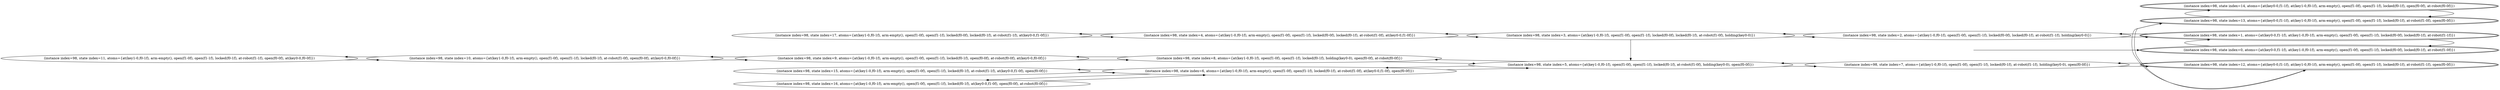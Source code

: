 digraph {
rankdir="LR"
s11[label="(instance index=98, state index=11, atoms={at(key1-0,f0-1f), arm-empty(), open(f1-0f), open(f1-1f), locked(f0-1f), at-robot(f1-1f), open(f0-0f), at(key0-0,f0-0f)})"]
s10[label="(instance index=98, state index=10, atoms={at(key1-0,f0-1f), arm-empty(), open(f1-0f), open(f1-1f), locked(f0-1f), at-robot(f1-0f), open(f0-0f), at(key0-0,f0-0f)})"]
s17[label="(instance index=98, state index=17, atoms={at(key1-0,f0-1f), arm-empty(), open(f1-0f), open(f1-1f), locked(f0-0f), locked(f0-1f), at-robot(f1-1f), at(key0-0,f1-0f)})"]
s9[label="(instance index=98, state index=9, atoms={at(key1-0,f0-1f), arm-empty(), open(f1-0f), open(f1-1f), locked(f0-1f), open(f0-0f), at-robot(f0-0f), at(key0-0,f0-0f)})"]
s16[label="(instance index=98, state index=16, atoms={at(key1-0,f0-1f), arm-empty(), open(f1-0f), open(f1-1f), locked(f0-1f), at(key0-0,f1-0f), open(f0-0f), at-robot(f0-0f)})"]
s15[label="(instance index=98, state index=15, atoms={at(key1-0,f0-1f), arm-empty(), open(f1-0f), open(f1-1f), locked(f0-1f), at-robot(f1-1f), at(key0-0,f1-0f), open(f0-0f)})"]
s6[label="(instance index=98, state index=6, atoms={at(key1-0,f0-1f), arm-empty(), open(f1-0f), open(f1-1f), locked(f0-1f), at-robot(f1-0f), at(key0-0,f1-0f), open(f0-0f)})"]
s8[label="(instance index=98, state index=8, atoms={at(key1-0,f0-1f), open(f1-0f), open(f1-1f), locked(f0-1f), holding(key0-0), open(f0-0f), at-robot(f0-0f)})"]
s4[label="(instance index=98, state index=4, atoms={at(key1-0,f0-1f), arm-empty(), open(f1-0f), open(f1-1f), locked(f0-0f), locked(f0-1f), at-robot(f1-0f), at(key0-0,f1-0f)})"]
s5[label="(instance index=98, state index=5, atoms={at(key1-0,f0-1f), open(f1-0f), open(f1-1f), locked(f0-1f), at-robot(f1-0f), holding(key0-0), open(f0-0f)})"]
s3[label="(instance index=98, state index=3, atoms={at(key1-0,f0-1f), open(f1-0f), open(f1-1f), locked(f0-0f), locked(f0-1f), at-robot(f1-0f), holding(key0-0)})"]
s7[label="(instance index=98, state index=7, atoms={at(key1-0,f0-1f), open(f1-0f), open(f1-1f), locked(f0-1f), at-robot(f1-1f), holding(key0-0), open(f0-0f)})"]
s2[label="(instance index=98, state index=2, atoms={at(key1-0,f0-1f), open(f1-0f), open(f1-1f), locked(f0-0f), locked(f0-1f), at-robot(f1-1f), holding(key0-0)})"]
s14[peripheries=2,label="(instance index=98, state index=14, atoms={at(key0-0,f1-1f), at(key1-0,f0-1f), arm-empty(), open(f1-0f), open(f1-1f), locked(f0-1f), open(f0-0f), at-robot(f0-0f)})"]
s1[peripheries=2,label="(instance index=98, state index=1, atoms={at(key0-0,f1-1f), at(key1-0,f0-1f), arm-empty(), open(f1-0f), open(f1-1f), locked(f0-0f), locked(f0-1f), at-robot(f1-1f)})"]
s13[peripheries=2,label="(instance index=98, state index=13, atoms={at(key0-0,f1-1f), at(key1-0,f0-1f), arm-empty(), open(f1-0f), open(f1-1f), locked(f0-1f), at-robot(f1-0f), open(f0-0f)})"]
s0[peripheries=2,label="(instance index=98, state index=0, atoms={at(key0-0,f1-1f), at(key1-0,f0-1f), arm-empty(), open(f1-0f), open(f1-1f), locked(f0-0f), locked(f0-1f), at-robot(f1-0f)})"]
s12[peripheries=2,label="(instance index=98, state index=12, atoms={at(key0-0,f1-1f), at(key1-0,f0-1f), arm-empty(), open(f1-0f), open(f1-1f), locked(f0-1f), at-robot(f1-1f), open(f0-0f)})"]
Dangling [ label = "", style = invis ]
{ rank = same; Dangling }
Dangling -> s0
{ rank = same; s0}
{ rank = same; s10}
{ rank = same; s17,s9,s16,s15}
{ rank = same; s6,s8,s4}
{ rank = same; s5,s3}
{ rank = same; s7,s2}
{ rank = same; s14,s1,s13,s0,s12}
{
s11->s10
}
{
s10->s11
s10->s9
}
{
s17->s4
s9->s10
s9->s8
s16->s6
s15->s6
}
{
s6->s15
s6->s5
s6->s16
s8->s5
s8->s9
s4->s3
s4->s17
}
{
s5->s7
s5->s6
s5->s8
s3->s4
s3->s5
s3->s2
}
{
s7->s5
s7->s12
s2->s3
s2->s1
}
{
s14->s13
s1->s2
s1->s0
s13->s14
s13->s12
s0->s1
s12->s7
s12->s13
}
}
